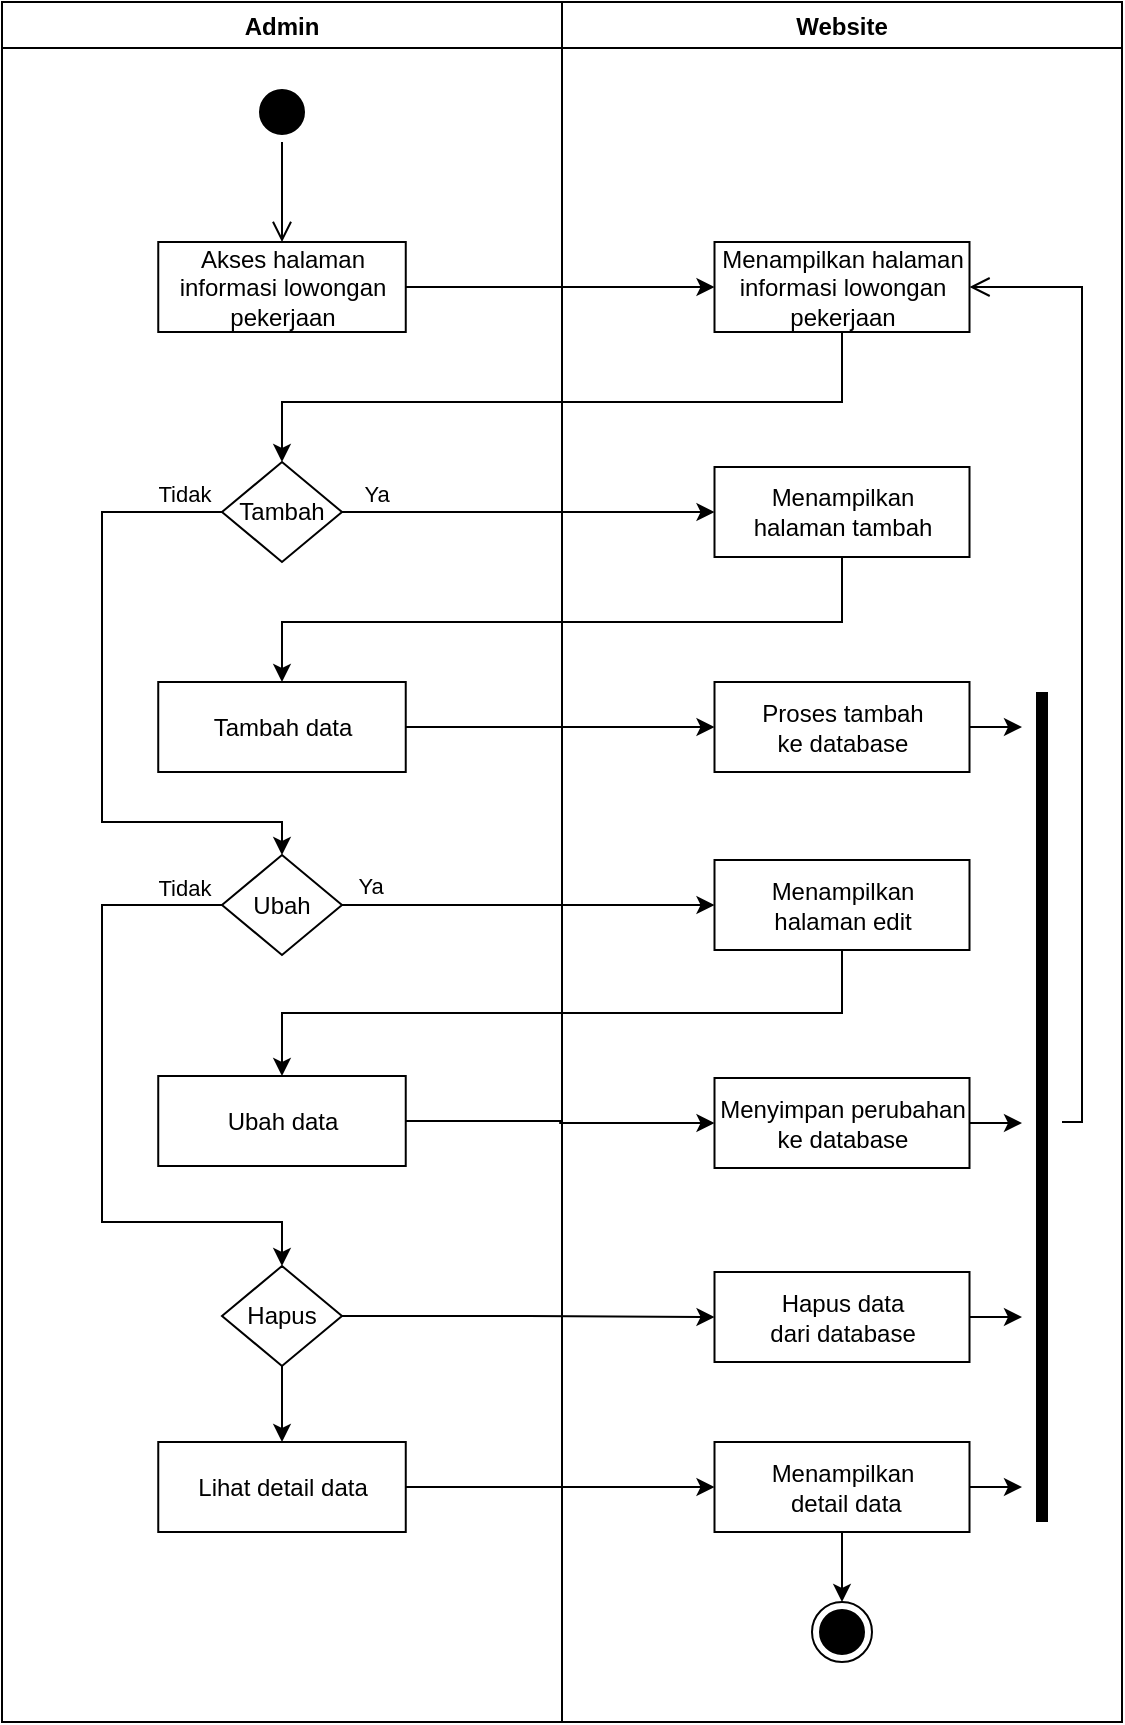 <mxfile version="20.2.7" type="device"><diagram id="TvVzZO9KWLSqiDoNr_Xy" name="Page-1"><mxGraphModel dx="868" dy="482" grid="1" gridSize="10" guides="1" tooltips="1" connect="1" arrows="1" fold="1" page="1" pageScale="1" pageWidth="850" pageHeight="1100" math="0" shadow="0"><root><mxCell id="0"/><mxCell id="1" parent="0"/><mxCell id="JXn32dGrCyCCLClL2ybt-1" value="Website" style="swimlane;fillColor=none;" parent="1" vertex="1"><mxGeometry x="440" y="121" width="280" height="860" as="geometry"/></mxCell><mxCell id="JXn32dGrCyCCLClL2ybt-2" value="Menampilkan halaman&lt;br&gt;informasi lowongan&lt;br&gt;pekerjaan" style="html=1;strokeColor=#000000;fillColor=default;" parent="JXn32dGrCyCCLClL2ybt-1" vertex="1"><mxGeometry x="76.25" y="120" width="127.5" height="45" as="geometry"/></mxCell><mxCell id="JXn32dGrCyCCLClL2ybt-3" value="" style="ellipse;html=1;shape=endState;fillColor=#000000;strokeColor=#000000;" parent="JXn32dGrCyCCLClL2ybt-1" vertex="1"><mxGeometry x="125" y="800" width="30" height="30" as="geometry"/></mxCell><mxCell id="JXn32dGrCyCCLClL2ybt-4" value="Menampilkan &lt;br&gt;halaman tambah" style="html=1;strokeColor=#000000;fillColor=default;" parent="JXn32dGrCyCCLClL2ybt-1" vertex="1"><mxGeometry x="76.25" y="232.5" width="127.5" height="45" as="geometry"/></mxCell><mxCell id="JXn32dGrCyCCLClL2ybt-5" value="Proses tambah&lt;br&gt;ke database" style="html=1;strokeColor=#000000;fillColor=default;" parent="JXn32dGrCyCCLClL2ybt-1" vertex="1"><mxGeometry x="76.25" y="340" width="127.5" height="45" as="geometry"/></mxCell><mxCell id="JXn32dGrCyCCLClL2ybt-6" value="Menampilkan &lt;br&gt;halaman edit" style="html=1;strokeColor=#000000;fillColor=default;" parent="JXn32dGrCyCCLClL2ybt-1" vertex="1"><mxGeometry x="76.25" y="429" width="127.5" height="45" as="geometry"/></mxCell><mxCell id="JXn32dGrCyCCLClL2ybt-7" value="Menyimpan perubahan&lt;br&gt;ke database" style="html=1;strokeColor=#000000;fillColor=default;" parent="JXn32dGrCyCCLClL2ybt-1" vertex="1"><mxGeometry x="76.25" y="538" width="127.5" height="45" as="geometry"/></mxCell><mxCell id="JXn32dGrCyCCLClL2ybt-8" value="Hapus data&lt;br&gt;dari database" style="html=1;strokeColor=#000000;fillColor=default;" parent="JXn32dGrCyCCLClL2ybt-1" vertex="1"><mxGeometry x="76.25" y="635" width="127.5" height="45" as="geometry"/></mxCell><mxCell id="JXn32dGrCyCCLClL2ybt-9" style="edgeStyle=orthogonalEdgeStyle;rounded=0;orthogonalLoop=1;jettySize=auto;html=1;exitX=0.5;exitY=1;exitDx=0;exitDy=0;entryX=0.5;entryY=0;entryDx=0;entryDy=0;" parent="JXn32dGrCyCCLClL2ybt-1" source="JXn32dGrCyCCLClL2ybt-10" target="JXn32dGrCyCCLClL2ybt-3" edge="1"><mxGeometry relative="1" as="geometry"/></mxCell><mxCell id="JXn32dGrCyCCLClL2ybt-10" value="Menampilkan &lt;br&gt;&amp;nbsp;detail data" style="html=1;strokeColor=#000000;fillColor=default;" parent="JXn32dGrCyCCLClL2ybt-1" vertex="1"><mxGeometry x="76.25" y="720" width="127.5" height="45" as="geometry"/></mxCell><mxCell id="JXn32dGrCyCCLClL2ybt-11" value="" style="shape=line;html=1;strokeWidth=6;strokeColor=#000000;rotation=-90;" parent="JXn32dGrCyCCLClL2ybt-1" vertex="1"><mxGeometry x="32.5" y="547.5" width="415" height="10" as="geometry"/></mxCell><mxCell id="JXn32dGrCyCCLClL2ybt-12" value="" style="edgeStyle=orthogonalEdgeStyle;html=1;verticalAlign=bottom;endArrow=open;endSize=8;strokeColor=#000000;rounded=0;entryX=1;entryY=0.5;entryDx=0;entryDy=0;" parent="JXn32dGrCyCCLClL2ybt-1" target="JXn32dGrCyCCLClL2ybt-2" edge="1"><mxGeometry relative="1" as="geometry"><mxPoint x="350" y="400" as="targetPoint"/><mxPoint x="250" y="560" as="sourcePoint"/><Array as="points"><mxPoint x="260" y="560"/><mxPoint x="260" y="143"/></Array></mxGeometry></mxCell><mxCell id="JXn32dGrCyCCLClL2ybt-13" value="Admin" style="swimlane;fillColor=none;" parent="1" vertex="1"><mxGeometry x="160" y="121" width="280" height="860" as="geometry"/></mxCell><mxCell id="JXn32dGrCyCCLClL2ybt-14" value="" style="ellipse;html=1;shape=startState;fillColor=#000000;strokeColor=#000000;" parent="JXn32dGrCyCCLClL2ybt-13" vertex="1"><mxGeometry x="125" y="40" width="30" height="30" as="geometry"/></mxCell><mxCell id="JXn32dGrCyCCLClL2ybt-15" value="" style="edgeStyle=orthogonalEdgeStyle;html=1;verticalAlign=bottom;endArrow=open;endSize=8;strokeColor=#000000;rounded=0;" parent="JXn32dGrCyCCLClL2ybt-13" source="JXn32dGrCyCCLClL2ybt-14" edge="1"><mxGeometry relative="1" as="geometry"><mxPoint x="140" y="120" as="targetPoint"/></mxGeometry></mxCell><mxCell id="JXn32dGrCyCCLClL2ybt-16" value="Akses halaman&lt;br&gt;informasi lowongan&lt;br&gt;pekerjaan" style="html=1;strokeColor=#000000;fillColor=default;" parent="JXn32dGrCyCCLClL2ybt-13" vertex="1"><mxGeometry x="78.13" y="120" width="123.75" height="45" as="geometry"/></mxCell><mxCell id="JXn32dGrCyCCLClL2ybt-17" style="edgeStyle=orthogonalEdgeStyle;rounded=0;orthogonalLoop=1;jettySize=auto;html=1;exitX=0;exitY=0.5;exitDx=0;exitDy=0;entryX=0.5;entryY=0;entryDx=0;entryDy=0;" parent="JXn32dGrCyCCLClL2ybt-13" source="JXn32dGrCyCCLClL2ybt-18" target="JXn32dGrCyCCLClL2ybt-22" edge="1"><mxGeometry relative="1" as="geometry"><Array as="points"><mxPoint x="50" y="255"/><mxPoint x="50" y="410"/><mxPoint x="140" y="410"/></Array></mxGeometry></mxCell><mxCell id="JXn32dGrCyCCLClL2ybt-18" value="Tambah" style="rhombus;whiteSpace=wrap;html=1;" parent="JXn32dGrCyCCLClL2ybt-13" vertex="1"><mxGeometry x="110" y="230" width="59.99" height="50" as="geometry"/></mxCell><mxCell id="JXn32dGrCyCCLClL2ybt-19" value="Tambah data" style="html=1;strokeColor=#000000;fillColor=default;" parent="JXn32dGrCyCCLClL2ybt-13" vertex="1"><mxGeometry x="78.12" y="340" width="123.75" height="45" as="geometry"/></mxCell><mxCell id="JXn32dGrCyCCLClL2ybt-20" style="edgeStyle=orthogonalEdgeStyle;rounded=0;orthogonalLoop=1;jettySize=auto;html=1;exitX=0;exitY=0.5;exitDx=0;exitDy=0;entryX=0.5;entryY=0;entryDx=0;entryDy=0;" parent="JXn32dGrCyCCLClL2ybt-13" source="JXn32dGrCyCCLClL2ybt-22" target="JXn32dGrCyCCLClL2ybt-26" edge="1"><mxGeometry relative="1" as="geometry"><Array as="points"><mxPoint x="50" y="451"/><mxPoint x="50" y="610"/><mxPoint x="140" y="610"/></Array></mxGeometry></mxCell><mxCell id="JXn32dGrCyCCLClL2ybt-21" value="Tidak" style="edgeLabel;html=1;align=center;verticalAlign=middle;resizable=0;points=[];" parent="JXn32dGrCyCCLClL2ybt-20" connectable="0" vertex="1"><mxGeometry x="-0.881" y="-1" relative="1" as="geometry"><mxPoint y="-8" as="offset"/></mxGeometry></mxCell><mxCell id="JXn32dGrCyCCLClL2ybt-22" value="Ubah" style="rhombus;whiteSpace=wrap;html=1;" parent="JXn32dGrCyCCLClL2ybt-13" vertex="1"><mxGeometry x="110.0" y="426.5" width="59.99" height="50" as="geometry"/></mxCell><mxCell id="JXn32dGrCyCCLClL2ybt-23" value="Tidak" style="edgeLabel;html=1;align=center;verticalAlign=middle;resizable=0;points=[];" parent="JXn32dGrCyCCLClL2ybt-13" connectable="0" vertex="1"><mxGeometry x="188.871" y="253" as="geometry"><mxPoint x="-98" y="-7" as="offset"/></mxGeometry></mxCell><mxCell id="JXn32dGrCyCCLClL2ybt-24" value="Ubah data" style="html=1;strokeColor=#000000;fillColor=default;" parent="JXn32dGrCyCCLClL2ybt-13" vertex="1"><mxGeometry x="78.12" y="537" width="123.75" height="45" as="geometry"/></mxCell><mxCell id="JXn32dGrCyCCLClL2ybt-25" style="edgeStyle=orthogonalEdgeStyle;rounded=0;orthogonalLoop=1;jettySize=auto;html=1;exitX=0.5;exitY=1;exitDx=0;exitDy=0;entryX=0.5;entryY=0;entryDx=0;entryDy=0;" parent="JXn32dGrCyCCLClL2ybt-13" source="JXn32dGrCyCCLClL2ybt-26" target="JXn32dGrCyCCLClL2ybt-27" edge="1"><mxGeometry relative="1" as="geometry"/></mxCell><mxCell id="JXn32dGrCyCCLClL2ybt-26" value="Hapus" style="rhombus;whiteSpace=wrap;html=1;" parent="JXn32dGrCyCCLClL2ybt-13" vertex="1"><mxGeometry x="110" y="632" width="59.99" height="50" as="geometry"/></mxCell><mxCell id="JXn32dGrCyCCLClL2ybt-27" value="Lihat detail data" style="html=1;strokeColor=#000000;fillColor=default;" parent="JXn32dGrCyCCLClL2ybt-13" vertex="1"><mxGeometry x="78.13" y="720" width="123.75" height="45" as="geometry"/></mxCell><mxCell id="JXn32dGrCyCCLClL2ybt-28" style="edgeStyle=orthogonalEdgeStyle;rounded=0;orthogonalLoop=1;jettySize=auto;html=1;exitX=1;exitY=0.5;exitDx=0;exitDy=0;strokeColor=#000000;entryX=0;entryY=0.5;entryDx=0;entryDy=0;" parent="1" source="JXn32dGrCyCCLClL2ybt-16" target="JXn32dGrCyCCLClL2ybt-2" edge="1"><mxGeometry relative="1" as="geometry"><mxPoint x="560" y="186" as="targetPoint"/><Array as="points"><mxPoint x="500" y="264"/><mxPoint x="510" y="264"/></Array></mxGeometry></mxCell><mxCell id="JXn32dGrCyCCLClL2ybt-29" style="edgeStyle=orthogonalEdgeStyle;rounded=0;orthogonalLoop=1;jettySize=auto;html=1;exitX=0.5;exitY=1;exitDx=0;exitDy=0;strokeColor=#000000;entryX=0.5;entryY=0;entryDx=0;entryDy=0;" parent="1" source="JXn32dGrCyCCLClL2ybt-2" target="JXn32dGrCyCCLClL2ybt-18" edge="1"><mxGeometry relative="1" as="geometry"><Array as="points"><mxPoint x="580" y="321"/><mxPoint x="300" y="321"/></Array><mxPoint x="580" y="351" as="targetPoint"/></mxGeometry></mxCell><mxCell id="JXn32dGrCyCCLClL2ybt-30" style="edgeStyle=orthogonalEdgeStyle;rounded=0;orthogonalLoop=1;jettySize=auto;html=1;exitX=1;exitY=0.5;exitDx=0;exitDy=0;entryX=0;entryY=0.5;entryDx=0;entryDy=0;" parent="1" source="JXn32dGrCyCCLClL2ybt-18" target="JXn32dGrCyCCLClL2ybt-4" edge="1"><mxGeometry relative="1" as="geometry"/></mxCell><mxCell id="JXn32dGrCyCCLClL2ybt-31" value="Ya" style="edgeLabel;html=1;align=center;verticalAlign=middle;resizable=0;points=[];" parent="JXn32dGrCyCCLClL2ybt-30" connectable="0" vertex="1"><mxGeometry x="-0.815" y="2" relative="1" as="geometry"><mxPoint y="-7" as="offset"/></mxGeometry></mxCell><mxCell id="JXn32dGrCyCCLClL2ybt-32" style="edgeStyle=orthogonalEdgeStyle;rounded=0;orthogonalLoop=1;jettySize=auto;html=1;exitX=0.5;exitY=1;exitDx=0;exitDy=0;entryX=0.5;entryY=0;entryDx=0;entryDy=0;" parent="1" source="JXn32dGrCyCCLClL2ybt-4" target="JXn32dGrCyCCLClL2ybt-19" edge="1"><mxGeometry relative="1" as="geometry"><Array as="points"><mxPoint x="580" y="431"/><mxPoint x="300" y="431"/></Array></mxGeometry></mxCell><mxCell id="JXn32dGrCyCCLClL2ybt-33" style="edgeStyle=orthogonalEdgeStyle;rounded=0;orthogonalLoop=1;jettySize=auto;html=1;exitX=1;exitY=0.5;exitDx=0;exitDy=0;entryX=0;entryY=0.5;entryDx=0;entryDy=0;" parent="1" source="JXn32dGrCyCCLClL2ybt-19" target="JXn32dGrCyCCLClL2ybt-5" edge="1"><mxGeometry relative="1" as="geometry"/></mxCell><mxCell id="JXn32dGrCyCCLClL2ybt-34" style="edgeStyle=orthogonalEdgeStyle;rounded=0;orthogonalLoop=1;jettySize=auto;html=1;exitX=1;exitY=0.5;exitDx=0;exitDy=0;entryX=0;entryY=0.5;entryDx=0;entryDy=0;" parent="1" source="JXn32dGrCyCCLClL2ybt-22" target="JXn32dGrCyCCLClL2ybt-6" edge="1"><mxGeometry relative="1" as="geometry"/></mxCell><mxCell id="JXn32dGrCyCCLClL2ybt-35" value="Ya" style="edgeLabel;html=1;align=center;verticalAlign=middle;resizable=0;points=[];" parent="JXn32dGrCyCCLClL2ybt-34" connectable="0" vertex="1"><mxGeometry x="-0.853" y="1" relative="1" as="geometry"><mxPoint y="-9" as="offset"/></mxGeometry></mxCell><mxCell id="JXn32dGrCyCCLClL2ybt-36" style="edgeStyle=orthogonalEdgeStyle;rounded=0;orthogonalLoop=1;jettySize=auto;html=1;exitX=0.5;exitY=1;exitDx=0;exitDy=0;entryX=0.5;entryY=0;entryDx=0;entryDy=0;" parent="1" source="JXn32dGrCyCCLClL2ybt-6" target="JXn32dGrCyCCLClL2ybt-24" edge="1"><mxGeometry relative="1" as="geometry"/></mxCell><mxCell id="JXn32dGrCyCCLClL2ybt-37" style="edgeStyle=orthogonalEdgeStyle;rounded=0;orthogonalLoop=1;jettySize=auto;html=1;exitX=1;exitY=0.5;exitDx=0;exitDy=0;entryX=0;entryY=0.5;entryDx=0;entryDy=0;" parent="1" source="JXn32dGrCyCCLClL2ybt-24" target="JXn32dGrCyCCLClL2ybt-7" edge="1"><mxGeometry relative="1" as="geometry"/></mxCell><mxCell id="JXn32dGrCyCCLClL2ybt-38" style="edgeStyle=orthogonalEdgeStyle;rounded=0;orthogonalLoop=1;jettySize=auto;html=1;exitX=1;exitY=0.5;exitDx=0;exitDy=0;entryX=0;entryY=0.5;entryDx=0;entryDy=0;" parent="1" source="JXn32dGrCyCCLClL2ybt-26" target="JXn32dGrCyCCLClL2ybt-8" edge="1"><mxGeometry relative="1" as="geometry"/></mxCell><mxCell id="JXn32dGrCyCCLClL2ybt-39" style="edgeStyle=orthogonalEdgeStyle;rounded=0;orthogonalLoop=1;jettySize=auto;html=1;exitX=1;exitY=0.5;exitDx=0;exitDy=0;entryX=0;entryY=0.5;entryDx=0;entryDy=0;" parent="1" source="JXn32dGrCyCCLClL2ybt-27" target="JXn32dGrCyCCLClL2ybt-10" edge="1"><mxGeometry relative="1" as="geometry"/></mxCell><mxCell id="JXn32dGrCyCCLClL2ybt-40" style="edgeStyle=orthogonalEdgeStyle;rounded=0;orthogonalLoop=1;jettySize=auto;html=1;exitX=1;exitY=0.5;exitDx=0;exitDy=0;" parent="1" source="JXn32dGrCyCCLClL2ybt-10" edge="1"><mxGeometry relative="1" as="geometry"><mxPoint x="670" y="863.333" as="targetPoint"/></mxGeometry></mxCell><mxCell id="JXn32dGrCyCCLClL2ybt-41" style="edgeStyle=orthogonalEdgeStyle;rounded=0;orthogonalLoop=1;jettySize=auto;html=1;exitX=1;exitY=0.5;exitDx=0;exitDy=0;" parent="1" source="JXn32dGrCyCCLClL2ybt-8" edge="1"><mxGeometry relative="1" as="geometry"><mxPoint x="670" y="778.667" as="targetPoint"/></mxGeometry></mxCell><mxCell id="JXn32dGrCyCCLClL2ybt-42" style="edgeStyle=orthogonalEdgeStyle;rounded=0;orthogonalLoop=1;jettySize=auto;html=1;exitX=1;exitY=0.5;exitDx=0;exitDy=0;" parent="1" source="JXn32dGrCyCCLClL2ybt-7" edge="1"><mxGeometry relative="1" as="geometry"><mxPoint x="670" y="681.333" as="targetPoint"/></mxGeometry></mxCell><mxCell id="JXn32dGrCyCCLClL2ybt-43" style="edgeStyle=orthogonalEdgeStyle;rounded=0;orthogonalLoop=1;jettySize=auto;html=1;exitX=1;exitY=0.5;exitDx=0;exitDy=0;" parent="1" source="JXn32dGrCyCCLClL2ybt-5" edge="1"><mxGeometry relative="1" as="geometry"><mxPoint x="670" y="483.333" as="targetPoint"/></mxGeometry></mxCell></root></mxGraphModel></diagram></mxfile>